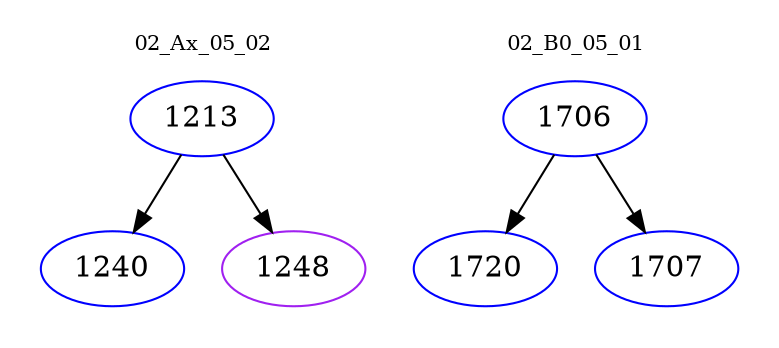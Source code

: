 digraph{
subgraph cluster_0 {
color = white
label = "02_Ax_05_02";
fontsize=10;
T0_1213 [label="1213", color="blue"]
T0_1213 -> T0_1240 [color="black"]
T0_1240 [label="1240", color="blue"]
T0_1213 -> T0_1248 [color="black"]
T0_1248 [label="1248", color="purple"]
}
subgraph cluster_1 {
color = white
label = "02_B0_05_01";
fontsize=10;
T1_1706 [label="1706", color="blue"]
T1_1706 -> T1_1720 [color="black"]
T1_1720 [label="1720", color="blue"]
T1_1706 -> T1_1707 [color="black"]
T1_1707 [label="1707", color="blue"]
}
}
